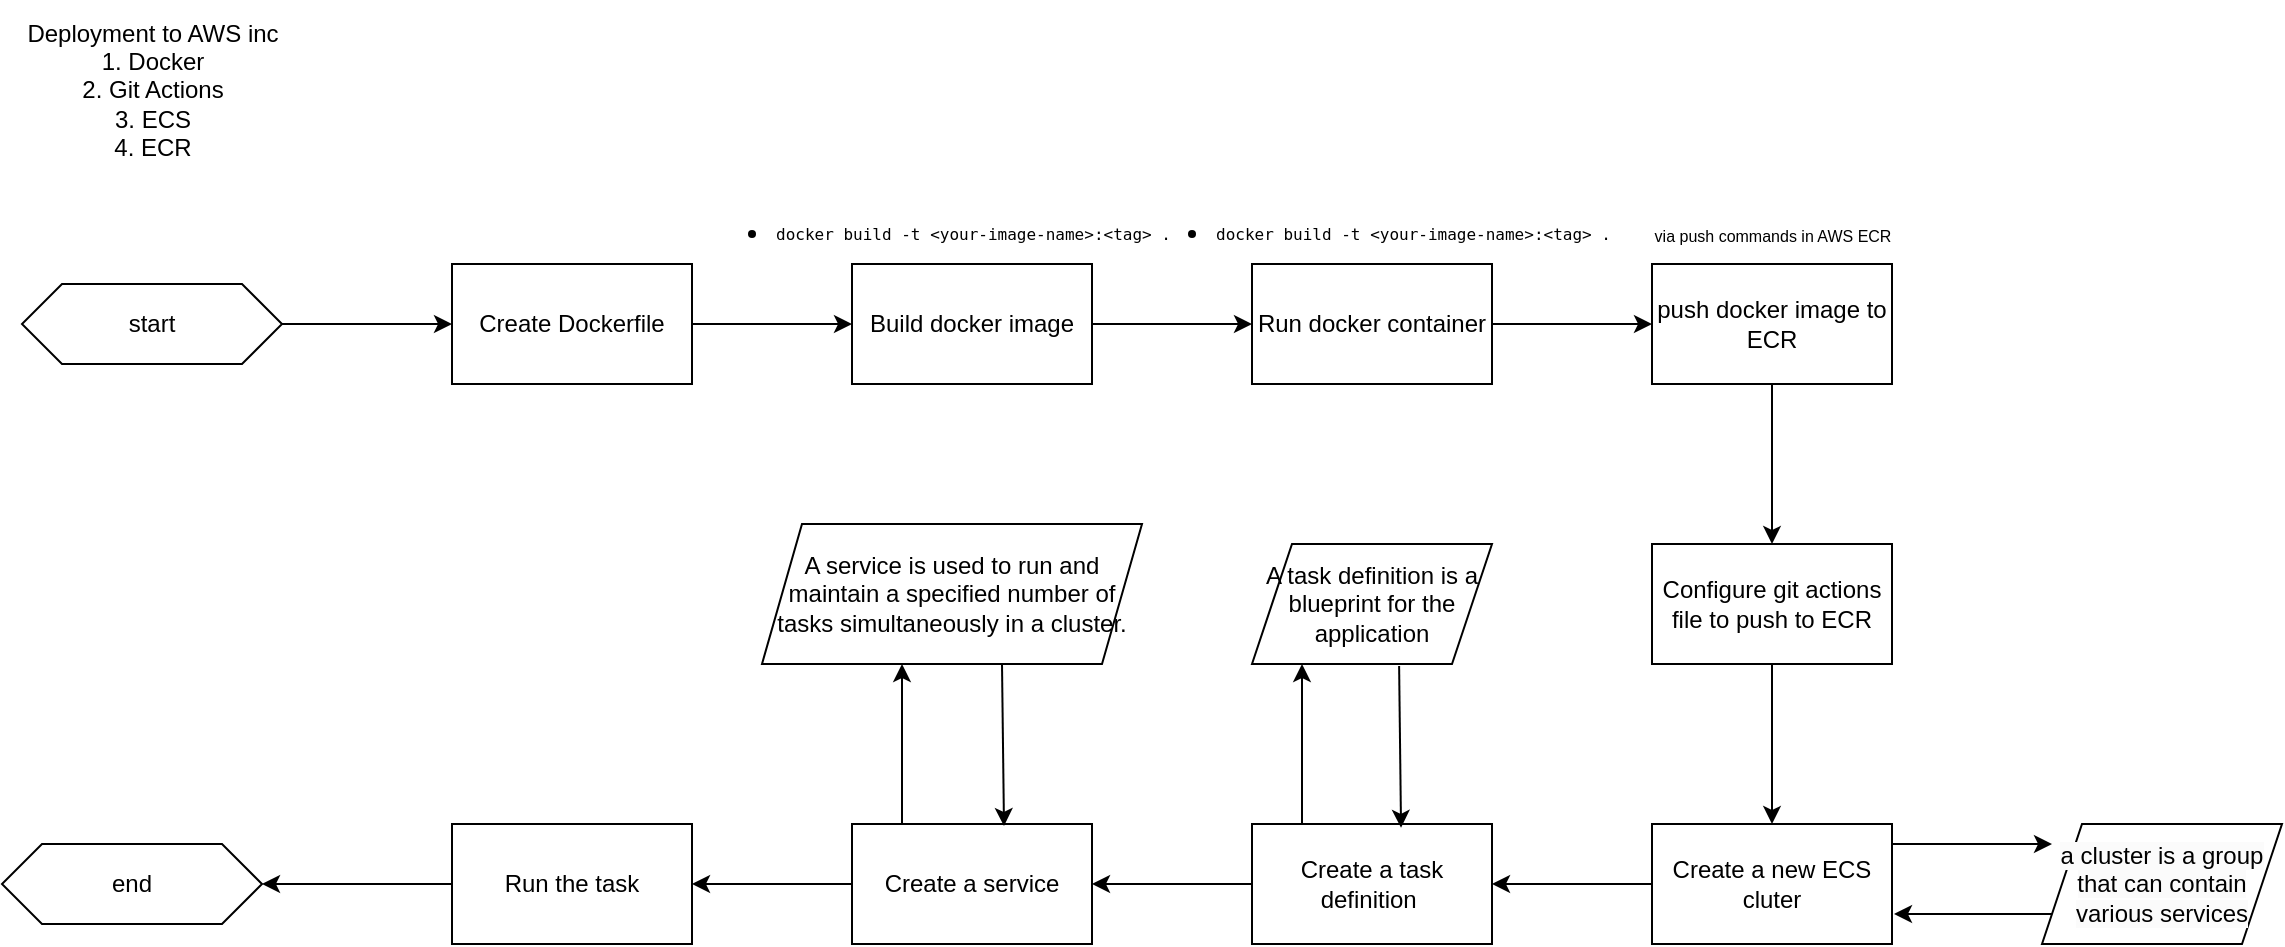 <mxfile version="24.8.2">
  <diagram id="C5RBs43oDa-KdzZeNtuy" name="Page-1">
    <mxGraphModel dx="4023" dy="1220" grid="1" gridSize="10" guides="1" tooltips="1" connect="1" arrows="1" fold="1" page="1" pageScale="1" pageWidth="1169" pageHeight="1654" math="0" shadow="0">
      <root>
        <mxCell id="WIyWlLk6GJQsqaUBKTNV-0" />
        <mxCell id="WIyWlLk6GJQsqaUBKTNV-1" parent="WIyWlLk6GJQsqaUBKTNV-0" />
        <mxCell id="oc4WBK3pilswLX8HJTRZ-0" value="Deployment to AWS inc&lt;div&gt;1. Docker&lt;/div&gt;&lt;div&gt;2. Git Actions&lt;/div&gt;&lt;div&gt;3. ECS&lt;/div&gt;&lt;div&gt;4. ECR&lt;/div&gt;" style="text;html=1;align=center;verticalAlign=middle;resizable=0;points=[];autosize=1;strokeColor=none;fillColor=none;" parent="WIyWlLk6GJQsqaUBKTNV-1" vertex="1">
          <mxGeometry x="-2320" y="158" width="150" height="90" as="geometry" />
        </mxCell>
        <mxCell id="Hp0voM-NAS6thbAt5nUC-4" value="" style="edgeStyle=orthogonalEdgeStyle;rounded=0;orthogonalLoop=1;jettySize=auto;html=1;" parent="WIyWlLk6GJQsqaUBKTNV-1" source="Hp0voM-NAS6thbAt5nUC-1" target="Hp0voM-NAS6thbAt5nUC-3" edge="1">
          <mxGeometry relative="1" as="geometry" />
        </mxCell>
        <mxCell id="Hp0voM-NAS6thbAt5nUC-1" value="start" style="shape=hexagon;perimeter=hexagonPerimeter2;whiteSpace=wrap;html=1;fixedSize=1;" parent="WIyWlLk6GJQsqaUBKTNV-1" vertex="1">
          <mxGeometry x="-2310" y="300" width="130" height="40" as="geometry" />
        </mxCell>
        <mxCell id="Hp0voM-NAS6thbAt5nUC-6" value="" style="edgeStyle=orthogonalEdgeStyle;rounded=0;orthogonalLoop=1;jettySize=auto;html=1;" parent="WIyWlLk6GJQsqaUBKTNV-1" source="Hp0voM-NAS6thbAt5nUC-3" target="Hp0voM-NAS6thbAt5nUC-5" edge="1">
          <mxGeometry relative="1" as="geometry" />
        </mxCell>
        <mxCell id="Hp0voM-NAS6thbAt5nUC-3" value="Create Dockerfile" style="whiteSpace=wrap;html=1;" parent="WIyWlLk6GJQsqaUBKTNV-1" vertex="1">
          <mxGeometry x="-2095" y="290" width="120" height="60" as="geometry" />
        </mxCell>
        <mxCell id="P7EruWXVaZxcQuZ8MT2v-4" value="" style="edgeStyle=orthogonalEdgeStyle;rounded=0;orthogonalLoop=1;jettySize=auto;html=1;" edge="1" parent="WIyWlLk6GJQsqaUBKTNV-1" source="Hp0voM-NAS6thbAt5nUC-5" target="P7EruWXVaZxcQuZ8MT2v-3">
          <mxGeometry relative="1" as="geometry" />
        </mxCell>
        <mxCell id="Hp0voM-NAS6thbAt5nUC-5" value="Build docker image" style="whiteSpace=wrap;html=1;" parent="WIyWlLk6GJQsqaUBKTNV-1" vertex="1">
          <mxGeometry x="-1895" y="290" width="120" height="60" as="geometry" />
        </mxCell>
        <mxCell id="P7EruWXVaZxcQuZ8MT2v-0" value="&lt;ul&gt;&lt;li&gt;&lt;pre class=&quot;!overflow-visible&quot;&gt;&lt;div class=&quot;contain-inline-size rounded-md border-[0.5px] border-token-border-medium relative bg-token-sidebar-surface-primary dark:bg-gray-950&quot;&gt;&lt;div class=&quot;overflow-y-auto p-4&quot; dir=&quot;ltr&quot;&gt;&lt;code class=&quot;!whitespace-pre hljs language-bash&quot;&gt;&lt;font style=&quot;font-size: 8px;&quot;&gt;docker build -t &amp;lt;your-image-name&amp;gt;:&amp;lt;tag&amp;gt; .&lt;/font&gt;&lt;br&gt;&lt;/code&gt;&lt;/div&gt;&lt;/div&gt;&lt;/pre&gt;&lt;/li&gt;&lt;/ul&gt;&lt;h3&gt;&lt;/h3&gt;" style="text;whiteSpace=wrap;html=1;" vertex="1" parent="WIyWlLk6GJQsqaUBKTNV-1">
          <mxGeometry x="-1975" y="248" width="240" height="30" as="geometry" />
        </mxCell>
        <mxCell id="P7EruWXVaZxcQuZ8MT2v-8" value="" style="edgeStyle=orthogonalEdgeStyle;rounded=0;orthogonalLoop=1;jettySize=auto;html=1;" edge="1" parent="WIyWlLk6GJQsqaUBKTNV-1" source="P7EruWXVaZxcQuZ8MT2v-3" target="P7EruWXVaZxcQuZ8MT2v-7">
          <mxGeometry relative="1" as="geometry" />
        </mxCell>
        <mxCell id="P7EruWXVaZxcQuZ8MT2v-3" value="Run docker container" style="whiteSpace=wrap;html=1;" vertex="1" parent="WIyWlLk6GJQsqaUBKTNV-1">
          <mxGeometry x="-1695" y="290" width="120" height="60" as="geometry" />
        </mxCell>
        <mxCell id="P7EruWXVaZxcQuZ8MT2v-6" value="&lt;ul&gt;&lt;li&gt;&lt;pre class=&quot;!overflow-visible&quot;&gt;&lt;div class=&quot;contain-inline-size rounded-md border-[0.5px] border-token-border-medium relative bg-token-sidebar-surface-primary dark:bg-gray-950&quot;&gt;&lt;div class=&quot;overflow-y-auto p-4&quot; dir=&quot;ltr&quot;&gt;&lt;code class=&quot;!whitespace-pre hljs language-bash&quot;&gt;&lt;font style=&quot;font-size: 8px;&quot;&gt;docker build -t &amp;lt;your-image-name&amp;gt;:&amp;lt;tag&amp;gt; .&lt;/font&gt;&lt;br&gt;&lt;/code&gt;&lt;/div&gt;&lt;/div&gt;&lt;/pre&gt;&lt;/li&gt;&lt;/ul&gt;&lt;h3&gt;&lt;/h3&gt;" style="text;whiteSpace=wrap;html=1;" vertex="1" parent="WIyWlLk6GJQsqaUBKTNV-1">
          <mxGeometry x="-1755" y="248" width="240" height="30" as="geometry" />
        </mxCell>
        <mxCell id="P7EruWXVaZxcQuZ8MT2v-12" value="" style="edgeStyle=orthogonalEdgeStyle;rounded=0;orthogonalLoop=1;jettySize=auto;html=1;" edge="1" parent="WIyWlLk6GJQsqaUBKTNV-1" source="P7EruWXVaZxcQuZ8MT2v-7" target="P7EruWXVaZxcQuZ8MT2v-11">
          <mxGeometry relative="1" as="geometry" />
        </mxCell>
        <mxCell id="P7EruWXVaZxcQuZ8MT2v-7" value="push docker image to ECR" style="whiteSpace=wrap;html=1;" vertex="1" parent="WIyWlLk6GJQsqaUBKTNV-1">
          <mxGeometry x="-1495" y="290" width="120" height="60" as="geometry" />
        </mxCell>
        <mxCell id="P7EruWXVaZxcQuZ8MT2v-10" value="&lt;font style=&quot;font-size: 8px;&quot;&gt;via push commands in AWS ECR&lt;/font&gt;" style="text;html=1;align=center;verticalAlign=middle;resizable=0;points=[];autosize=1;strokeColor=none;fillColor=none;" vertex="1" parent="WIyWlLk6GJQsqaUBKTNV-1">
          <mxGeometry x="-1505" y="260" width="140" height="30" as="geometry" />
        </mxCell>
        <mxCell id="P7EruWXVaZxcQuZ8MT2v-14" value="" style="edgeStyle=orthogonalEdgeStyle;rounded=0;orthogonalLoop=1;jettySize=auto;html=1;" edge="1" parent="WIyWlLk6GJQsqaUBKTNV-1" source="P7EruWXVaZxcQuZ8MT2v-11" target="P7EruWXVaZxcQuZ8MT2v-13">
          <mxGeometry relative="1" as="geometry" />
        </mxCell>
        <mxCell id="P7EruWXVaZxcQuZ8MT2v-11" value="Configure git actions file to push to ECR" style="whiteSpace=wrap;html=1;" vertex="1" parent="WIyWlLk6GJQsqaUBKTNV-1">
          <mxGeometry x="-1495" y="430" width="120" height="60" as="geometry" />
        </mxCell>
        <mxCell id="P7EruWXVaZxcQuZ8MT2v-20" value="" style="edgeStyle=orthogonalEdgeStyle;rounded=0;orthogonalLoop=1;jettySize=auto;html=1;" edge="1" parent="WIyWlLk6GJQsqaUBKTNV-1" source="P7EruWXVaZxcQuZ8MT2v-13" target="P7EruWXVaZxcQuZ8MT2v-19">
          <mxGeometry relative="1" as="geometry" />
        </mxCell>
        <mxCell id="P7EruWXVaZxcQuZ8MT2v-24" value="" style="edgeStyle=orthogonalEdgeStyle;rounded=0;orthogonalLoop=1;jettySize=auto;html=1;exitX=0;exitY=0.75;exitDx=0;exitDy=0;" edge="1" parent="WIyWlLk6GJQsqaUBKTNV-1">
          <mxGeometry relative="1" as="geometry">
            <mxPoint x="-1295" y="615" as="sourcePoint" />
            <mxPoint x="-1374" y="615" as="targetPoint" />
            <Array as="points" />
          </mxGeometry>
        </mxCell>
        <mxCell id="P7EruWXVaZxcQuZ8MT2v-27" value="" style="edgeStyle=orthogonalEdgeStyle;rounded=0;orthogonalLoop=1;jettySize=auto;html=1;" edge="1" parent="WIyWlLk6GJQsqaUBKTNV-1">
          <mxGeometry relative="1" as="geometry">
            <mxPoint x="-1375" y="580" as="sourcePoint" />
            <mxPoint x="-1295" y="580" as="targetPoint" />
          </mxGeometry>
        </mxCell>
        <mxCell id="P7EruWXVaZxcQuZ8MT2v-13" value="Create a new ECS cluter" style="whiteSpace=wrap;html=1;" vertex="1" parent="WIyWlLk6GJQsqaUBKTNV-1">
          <mxGeometry x="-1495" y="570" width="120" height="60" as="geometry" />
        </mxCell>
        <mxCell id="P7EruWXVaZxcQuZ8MT2v-31" value="" style="edgeStyle=orthogonalEdgeStyle;rounded=0;orthogonalLoop=1;jettySize=auto;html=1;" edge="1" parent="WIyWlLk6GJQsqaUBKTNV-1" source="P7EruWXVaZxcQuZ8MT2v-19" target="P7EruWXVaZxcQuZ8MT2v-30">
          <mxGeometry relative="1" as="geometry" />
        </mxCell>
        <mxCell id="P7EruWXVaZxcQuZ8MT2v-35" value="" style="edgeStyle=orthogonalEdgeStyle;rounded=0;orthogonalLoop=1;jettySize=auto;html=1;" edge="1" parent="WIyWlLk6GJQsqaUBKTNV-1" source="P7EruWXVaZxcQuZ8MT2v-19" target="P7EruWXVaZxcQuZ8MT2v-34">
          <mxGeometry relative="1" as="geometry">
            <Array as="points">
              <mxPoint x="-1670" y="520" />
              <mxPoint x="-1670" y="520" />
            </Array>
          </mxGeometry>
        </mxCell>
        <mxCell id="P7EruWXVaZxcQuZ8MT2v-19" value="Create a task definition&amp;nbsp;" style="whiteSpace=wrap;html=1;" vertex="1" parent="WIyWlLk6GJQsqaUBKTNV-1">
          <mxGeometry x="-1695" y="570" width="120" height="60" as="geometry" />
        </mxCell>
        <mxCell id="P7EruWXVaZxcQuZ8MT2v-46" value="" style="edgeStyle=orthogonalEdgeStyle;rounded=0;orthogonalLoop=1;jettySize=auto;html=1;" edge="1" parent="WIyWlLk6GJQsqaUBKTNV-1" source="P7EruWXVaZxcQuZ8MT2v-30" target="P7EruWXVaZxcQuZ8MT2v-45">
          <mxGeometry relative="1" as="geometry" />
        </mxCell>
        <mxCell id="P7EruWXVaZxcQuZ8MT2v-30" value="Create a service" style="whiteSpace=wrap;html=1;" vertex="1" parent="WIyWlLk6GJQsqaUBKTNV-1">
          <mxGeometry x="-1895" y="570" width="120" height="60" as="geometry" />
        </mxCell>
        <mxCell id="P7EruWXVaZxcQuZ8MT2v-34" value="A task definition is a blueprint for the application" style="shape=parallelogram;perimeter=parallelogramPerimeter;whiteSpace=wrap;html=1;fixedSize=1;" vertex="1" parent="WIyWlLk6GJQsqaUBKTNV-1">
          <mxGeometry x="-1695" y="430" width="120" height="60" as="geometry" />
        </mxCell>
        <mxCell id="P7EruWXVaZxcQuZ8MT2v-36" value="&lt;meta charset=&quot;utf-8&quot;&gt;&lt;span style=&quot;color: rgb(0, 0, 0); font-family: Helvetica; font-size: 12px; font-style: normal; font-variant-ligatures: normal; font-variant-caps: normal; font-weight: 400; letter-spacing: normal; orphans: 2; text-align: center; text-indent: 0px; text-transform: none; widows: 2; word-spacing: 0px; -webkit-text-stroke-width: 0px; white-space: normal; background-color: rgb(251, 251, 251); text-decoration-thickness: initial; text-decoration-style: initial; text-decoration-color: initial; display: inline !important; float: none;&quot;&gt;a cluster is a group that can contain various services&lt;/span&gt;" style="shape=parallelogram;perimeter=parallelogramPerimeter;whiteSpace=wrap;html=1;fixedSize=1;" vertex="1" parent="WIyWlLk6GJQsqaUBKTNV-1">
          <mxGeometry x="-1300" y="570" width="120" height="60" as="geometry" />
        </mxCell>
        <mxCell id="P7EruWXVaZxcQuZ8MT2v-38" value="" style="endArrow=classic;html=1;rounded=0;exitX=0.613;exitY=1.017;exitDx=0;exitDy=0;exitPerimeter=0;entryX=0.621;entryY=0.032;entryDx=0;entryDy=0;entryPerimeter=0;" edge="1" parent="WIyWlLk6GJQsqaUBKTNV-1" source="P7EruWXVaZxcQuZ8MT2v-34" target="P7EruWXVaZxcQuZ8MT2v-19">
          <mxGeometry width="50" height="50" relative="1" as="geometry">
            <mxPoint x="-1750" y="670" as="sourcePoint" />
            <mxPoint x="-1700" y="620" as="targetPoint" />
          </mxGeometry>
        </mxCell>
        <mxCell id="P7EruWXVaZxcQuZ8MT2v-40" value="" style="edgeStyle=orthogonalEdgeStyle;rounded=0;orthogonalLoop=1;jettySize=auto;html=1;" edge="1" parent="WIyWlLk6GJQsqaUBKTNV-1">
          <mxGeometry relative="1" as="geometry">
            <mxPoint x="-1870" y="570" as="sourcePoint" />
            <mxPoint x="-1870" y="490" as="targetPoint" />
            <Array as="points">
              <mxPoint x="-1870" y="530" />
              <mxPoint x="-1870" y="530" />
            </Array>
          </mxGeometry>
        </mxCell>
        <mxCell id="P7EruWXVaZxcQuZ8MT2v-41" value="" style="endArrow=classic;html=1;rounded=0;exitX=0.613;exitY=1.017;exitDx=0;exitDy=0;exitPerimeter=0;entryX=0.621;entryY=0.032;entryDx=0;entryDy=0;entryPerimeter=0;" edge="1" parent="WIyWlLk6GJQsqaUBKTNV-1">
          <mxGeometry width="50" height="50" relative="1" as="geometry">
            <mxPoint x="-1820" y="490" as="sourcePoint" />
            <mxPoint x="-1819" y="571" as="targetPoint" />
          </mxGeometry>
        </mxCell>
        <mxCell id="P7EruWXVaZxcQuZ8MT2v-42" value="A service is used to run and maintain a specified number of tasks simultaneously in a cluster." style="shape=parallelogram;perimeter=parallelogramPerimeter;whiteSpace=wrap;html=1;fixedSize=1;" vertex="1" parent="WIyWlLk6GJQsqaUBKTNV-1">
          <mxGeometry x="-1940" y="420" width="190" height="70" as="geometry" />
        </mxCell>
        <mxCell id="P7EruWXVaZxcQuZ8MT2v-48" value="" style="edgeStyle=orthogonalEdgeStyle;rounded=0;orthogonalLoop=1;jettySize=auto;html=1;" edge="1" parent="WIyWlLk6GJQsqaUBKTNV-1" source="P7EruWXVaZxcQuZ8MT2v-45" target="P7EruWXVaZxcQuZ8MT2v-47">
          <mxGeometry relative="1" as="geometry" />
        </mxCell>
        <mxCell id="P7EruWXVaZxcQuZ8MT2v-45" value="Run the task" style="whiteSpace=wrap;html=1;" vertex="1" parent="WIyWlLk6GJQsqaUBKTNV-1">
          <mxGeometry x="-2095" y="570" width="120" height="60" as="geometry" />
        </mxCell>
        <mxCell id="P7EruWXVaZxcQuZ8MT2v-47" value="end" style="shape=hexagon;perimeter=hexagonPerimeter2;whiteSpace=wrap;html=1;fixedSize=1;" vertex="1" parent="WIyWlLk6GJQsqaUBKTNV-1">
          <mxGeometry x="-2320" y="580" width="130" height="40" as="geometry" />
        </mxCell>
      </root>
    </mxGraphModel>
  </diagram>
</mxfile>
